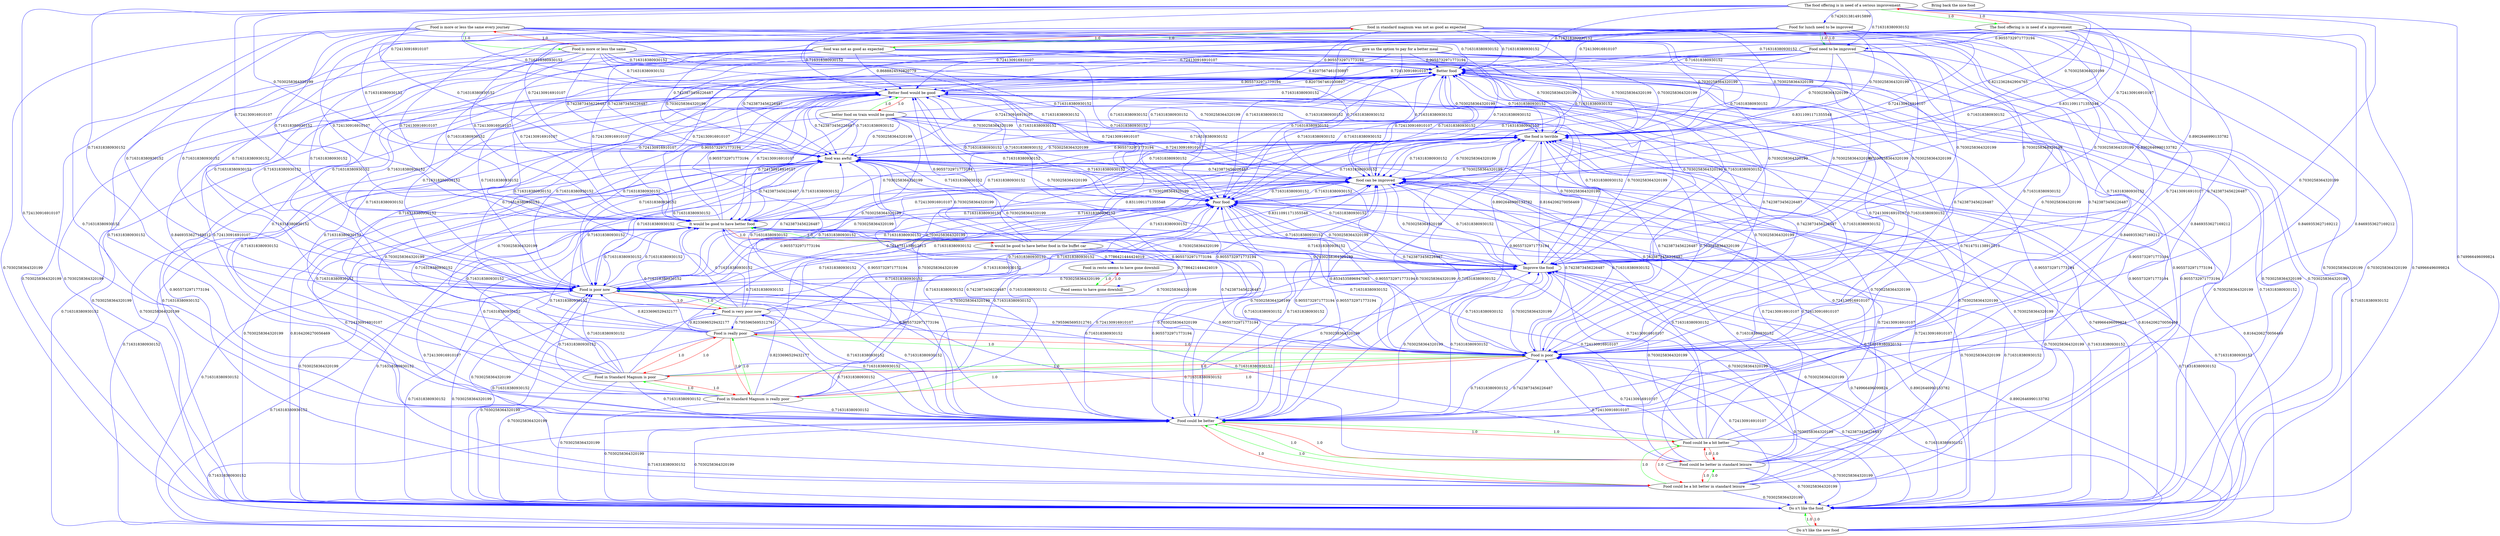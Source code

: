 digraph rawGraph {
"Better food";"Better food would be good";"Bring back the nice food";"Do n't like the new food";"Do n't like the food";"Food could be a bit better in standard leisure";"Food could be better in standard leisure";"Food could be better";"Food could be a bit better";"Food for lunch need to be improved";"Food need to be improved";"Food in Standard Magnum is really poor";"Food in Standard Magnum is poor";"Food is poor";"Food is really poor";"Food in resto seems to have gone downhill";"Food seems to have gone downhill";"Food is more or less the same every journey";"Food is more or less the same";"Food is very poor now";"Food is poor now";"Improve the food";"It would be good to have better food in the buffet car";"It would be good to have better food";"Poor food";"The food offering is in need of a serious improvement";"The food offering is in need of a improvement";"better food on train would be good";"food can be improved";"food in standard magnum was not as good as expected";"food was not as good as expected";"food was awful";"give us the option to pay for a better meal";"the food is terrible";"Better food would be good" -> "Better food" [label=0.9055732971773194] [color=blue]
"Better food" -> "Better food would be good" [label=0.8207567461030897] [color=blue]
"Do n't like the new food" -> "Do n't like the food" [label=1.0] [color=green]
"Do n't like the food" -> "Do n't like the new food" [label=1.0] [color=red]
"Food could be a bit better in standard leisure" -> "Food could be better in standard leisure" [label=1.0] [color=green]
"Food could be better in standard leisure" -> "Food could be better" [label=1.0] [color=green]
"Food could be a bit better in standard leisure" -> "Food could be a bit better" [label=1.0] [color=green]
"Food could be a bit better" -> "Food could be better" [label=1.0] [color=green]
"Food could be a bit better in standard leisure" -> "Food could be better" [label=1.0] [color=green]
"Food could be better in standard leisure" -> "Food could be a bit better in standard leisure" [label=1.0] [color=red]
"Food could be better in standard leisure" -> "Food could be a bit better" [label=1.0] [color=red]
"Food could be better" -> "Food could be a bit better in standard leisure" [label=1.0] [color=red]
"Food could be better" -> "Food could be better in standard leisure" [label=1.0] [color=red]
"Food could be better" -> "Food could be a bit better" [label=1.0] [color=red]
"Food could be a bit better" -> "Food could be a bit better in standard leisure" [label=1.0] [color=red]
"Food could be a bit better" -> "Food could be better in standard leisure" [label=1.0] [color=red]
"Food could be better" -> "Better food would be good" [label=0.9055732971773194] [color=blue]
"Better food would be good" -> "Food could be better" [label=0.9055732971773194] [color=blue]
"Food could be better" -> "Better food" [label=0.9055732971773194] [color=blue]
"Better food" -> "Food could be better" [label=0.7614751138912013] [color=blue]
"Food could be a bit better in standard leisure" -> "Better food would be good" [label=0.9055732971773194] [color=blue]
"Food could be a bit better in standard leisure" -> "Better food" [label=0.9055732971773194] [color=blue]
"Food could be better in standard leisure" -> "Better food would be good" [label=0.9055732971773194] [color=blue]
"Food could be better in standard leisure" -> "Better food" [label=0.9055732971773194] [color=blue]
"Food could be a bit better" -> "Better food would be good" [label=0.9055732971773194] [color=blue]
"Food could be a bit better" -> "Better food" [label=0.9055732971773194] [color=blue]
"Food for lunch need to be improved" -> "Food need to be improved" [label=1.0] [color=green]
"Food need to be improved" -> "Food for lunch need to be improved" [label=1.0] [color=red]
"Food need to be improved" -> "Food could be better" [label=0.8469353627169212] [color=blue]
"Food for lunch need to be improved" -> "Food could be better" [label=0.8469353627169212] [color=blue]
"Food in Standard Magnum is really poor" -> "Food in Standard Magnum is poor" [label=1.0] [color=green]
"Food in Standard Magnum is poor" -> "Food is poor" [label=1.0] [color=green]
"Food in Standard Magnum is really poor" -> "Food is really poor" [label=1.0] [color=green]
"Food is really poor" -> "Food is poor" [label=1.0] [color=green]
"Food in Standard Magnum is really poor" -> "Food is poor" [label=1.0] [color=green]
"Food in Standard Magnum is poor" -> "Food in Standard Magnum is really poor" [label=1.0] [color=red]
"Food in Standard Magnum is poor" -> "Food is really poor" [label=1.0] [color=red]
"Food is poor" -> "Food in Standard Magnum is really poor" [label=1.0] [color=red]
"Food is poor" -> "Food in Standard Magnum is poor" [label=1.0] [color=red]
"Food is poor" -> "Food is really poor" [label=1.0] [color=red]
"Food is really poor" -> "Food in Standard Magnum is really poor" [label=1.0] [color=red]
"Food is really poor" -> "Food in Standard Magnum is poor" [label=1.0] [color=red]
"Food could be better" -> "Food is poor" [label=0.7423873456226487] [color=blue]
"Better food would be good" -> "Food is poor" [label=0.7423873456226487] [color=blue]
"Food need to be improved" -> "Food is poor" [label=0.7423873456226487] [color=blue]
"Food in resto seems to have gone downhill" -> "Food seems to have gone downhill" [label=1.0] [color=green]
"Food seems to have gone downhill" -> "Food in resto seems to have gone downhill" [label=1.0] [color=red]
"Food is more or less the same every journey" -> "Food is more or less the same" [label=1.0] [color=green]
"Food is more or less the same" -> "Food is more or less the same every journey" [label=1.0] [color=red]
"Food is more or less the same" -> "Food is poor" [label=0.7423873456226487] [color=blue]
"Food is very poor now" -> "Food is poor now" [label=1.0] [color=green]
"Food is poor now" -> "Food is very poor now" [label=1.0] [color=red]
"Food is poor" -> "Food is poor now" [label=0.7955965695312761] [color=blue]
"Food is poor now" -> "Food is poor" [label=0.9055732971773194] [color=blue]
"Food is really poor" -> "Food is very poor now" [label=0.8233696529432177] [color=blue]
"Food is very poor now" -> "Food is really poor" [label=0.7955965695312761] [color=blue]
"Improve the food" -> "Do n't like the food" [label=0.749966496099824] [color=blue]
"Do n't like the food" -> "Improve the food" [label=0.8902646990133782] [color=blue]
"It would be good to have better food in the buffet car" -> "It would be good to have better food" [label=1.0] [color=green]
"It would be good to have better food" -> "It would be good to have better food in the buffet car" [label=1.0] [color=red]
"Food could be better" -> "It would be good to have better food" [label=0.724130916910107] [color=blue]
"It would be good to have better food" -> "Food could be better" [label=0.9055732971773194] [color=blue]
"Better food would be good" -> "It would be good to have better food" [label=0.724130916910107] [color=blue]
"It would be good to have better food" -> "Better food would be good" [label=0.9055732971773194] [color=blue]
"It would be good to have better food" -> "Better food" [label=0.9055732971773194] [color=blue]
"It would be good to have better food in the buffet car" -> "Food in resto seems to have gone downhill" [label=0.7786421444424019] [color=blue]
"It would be good to have better food" -> "Food is poor" [label=0.7423873456226487] [color=blue]
"Food could be a bit better in standard leisure" -> "It would be good to have better food" [label=0.724130916910107] [color=blue]
"Food could be better in standard leisure" -> "It would be good to have better food" [label=0.724130916910107] [color=blue]
"Food could be a bit better" -> "It would be good to have better food" [label=0.724130916910107] [color=blue]
"Food for lunch need to be improved" -> "It would be good to have better food" [label=0.724130916910107] [color=blue]
"It would be good to have better food in the buffet car" -> "Food could be better" [label=0.9055732971773194] [color=blue]
"It would be good to have better food in the buffet car" -> "Better food would be good" [label=0.9055732971773194] [color=blue]
"Poor food" -> "Food is poor" [label=0.8534535896947065] [color=blue]
"Food is poor" -> "Poor food" [label=0.9055732971773194] [color=blue]
"Food is poor now" -> "Poor food" [label=0.9055732971773194] [color=blue]
"Poor food" -> "Food is poor now" [label=0.7614751138912013] [color=blue]
"The food offering is in need of a serious improvement" -> "The food offering is in need of a improvement" [label=1.0] [color=green]
"The food offering is in need of a improvement" -> "The food offering is in need of a serious improvement" [label=1.0] [color=red]
"The food offering is in need of a improvement" -> "Food could be better" [label=0.8469353627169212] [color=blue]
"The food offering is in need of a improvement" -> "Improve the food" [label=0.8902646990133782] [color=blue]
"The food offering is in need of a improvement" -> "Do n't like the food" [label=0.749966496099824] [color=blue]
"The food offering is in need of a improvement" -> "Food is poor" [label=0.7423873456226487] [color=blue]
"The food offering is in need of a improvement" -> "Food need to be improved" [label=0.9055732971773194] [color=blue]
"The food offering is in need of a serious improvement" -> "Food for lunch need to be improved" [label=0.7426313814915899] [color=blue]
"better food on train would be good" -> "Better food would be good" [label=1.0] [color=green]
"Better food would be good" -> "better food on train would be good" [label=1.0] [color=red]
"better food on train would be good" -> "Food could be better" [label=0.9055732971773194] [color=blue]
"better food on train would be good" -> "It would be good to have better food" [label=0.724130916910107] [color=blue]
"food can be improved" -> "Food could be better" [label=0.9055732971773194] [color=blue]
"Food could be better" -> "food can be improved" [label=0.9055732971773194] [color=blue]
"It would be good to have better food" -> "food can be improved" [label=0.8311091171355548] [color=blue]
"Improve the food" -> "food can be improved" [label=0.716318380930152] [color=blue]
"Food is poor" -> "food can be improved" [label=0.716318380930152] [color=blue]
"food can be improved" -> "Food is poor" [label=0.7423873456226487] [color=blue]
"Better food would be good" -> "food can be improved" [label=0.716318380930152] [color=blue]
"Food is poor now" -> "food can be improved" [label=0.716318380930152] [color=blue]
"Food need to be improved" -> "food can be improved" [label=0.8311091171355548] [color=blue]
"Food is more or less the same" -> "food can be improved" [label=0.716318380930152] [color=blue]
"The food offering is in need of a improvement" -> "food can be improved" [label=0.8311091171355548] [color=blue]
"Food could be a bit better in standard leisure" -> "food can be improved" [label=0.724130916910107] [color=blue]
"Food could be better in standard leisure" -> "food can be improved" [label=0.724130916910107] [color=blue]
"Food could be a bit better" -> "food can be improved" [label=0.724130916910107] [color=blue]
"Food for lunch need to be improved" -> "food can be improved" [label=0.724130916910107] [color=blue]
"It would be good to have better food in the buffet car" -> "food can be improved" [label=0.8311091171355548] [color=blue]
"better food on train would be good" -> "food can be improved" [label=0.724130916910107] [color=blue]
"food in standard magnum was not as good as expected" -> "food was not as good as expected" [label=1.0] [color=green]
"food was not as good as expected" -> "food in standard magnum was not as good as expected" [label=1.0] [color=red]
"food was not as good as expected" -> "Food could be better" [label=0.8469353627169212] [color=blue]
"food was not as good as expected" -> "food can be improved" [label=0.716318380930152] [color=blue]
"food was not as good as expected" -> "Food is poor" [label=0.7423873456226487] [color=blue]
"food was not as good as expected" -> "Better food would be good" [label=0.8688824532820779] [color=blue]
"food was not as good as expected" -> "Better food" [label=0.9055732971773194] [color=blue]
"Food could be better" -> "food was awful" [label=0.7423873456226487] [color=blue]
"It would be good to have better food" -> "food was awful" [label=0.7423873456226487] [color=blue]
"food can be improved" -> "food was awful" [label=0.7423873456226487] [color=blue]
"food was awful" -> "food can be improved" [label=0.716318380930152] [color=blue]
"Food is poor" -> "food was awful" [label=0.7423873456226487] [color=blue]
"food was awful" -> "Food is poor" [label=0.7423873456226487] [color=blue]
"Better food would be good" -> "food was awful" [label=0.7423873456226487] [color=blue]
"food was not as good as expected" -> "food was awful" [label=0.7423873456226487] [color=blue]
"Food is poor now" -> "food was awful" [label=0.7423873456226487] [color=blue]
"Food need to be improved" -> "food was awful" [label=0.7423873456226487] [color=blue]
"Food is more or less the same" -> "food was awful" [label=0.7423873456226487] [color=blue]
"The food offering is in need of a improvement" -> "food was awful" [label=0.7423873456226487] [color=blue]
"give us the option to pay for a better meal" -> "Better food would be good" [label=0.8207567461030897] [color=blue]
"give us the option to pay for a better meal" -> "Better food" [label=0.9055732971773194] [color=blue]
"the food is terrible" -> "food can be improved" [label=0.716318380930152] [color=blue]
"the food is terrible" -> "Improve the food" [label=0.8902646990133782] [color=blue]
"Improve the food" -> "the food is terrible" [label=0.8164206270056469] [color=blue]
"the food is terrible" -> "Do n't like the food" [label=0.749966496099824] [color=blue]
"Do n't like the food" -> "the food is terrible" [label=0.8164206270056469] [color=blue]
"the food is terrible" -> "Food is poor" [label=0.7423873456226487] [color=blue]
"the food is terrible" -> "food was awful" [label=0.9055732971773194] [color=blue]
"food was awful" -> "the food is terrible" [label=0.7030258364320199] [color=blue]
"The food offering is in need of a improvement" -> "the food is terrible" [label=0.8212362842904765] [color=blue]
"Better food" -> "It would be good to have better food" [label=0.724130916910107] [color=blue]
"Better food" -> "food can be improved" [label=0.724130916910107] [color=blue]
"Better food" -> "food was awful" [label=0.724130916910107] [color=blue]
"Better food" -> "Food is poor" [label=0.724130916910107] [color=blue]
"Better food would be good" -> "Food is poor now" [label=0.716318380930152] [color=blue]
"Better food would be good" -> "Poor food" [label=0.716318380930152] [color=blue]
"Better food would be good" -> "the food is terrible" [label=0.7030258364320199] [color=blue]
"Do n't like the new food" -> "Improve the food" [label=0.8902646990133782] [color=blue]
"Do n't like the new food" -> "the food is terrible" [label=0.8164206270056469] [color=blue]
"Do n't like the food" -> "food can be improved" [label=0.716318380930152] [color=blue]
"Do n't like the food" -> "food was awful" [label=0.8164206270056469] [color=blue]
"Do n't like the food" -> "Food is poor" [label=0.7423873456226487] [color=blue]
"Food could be a bit better in standard leisure" -> "Food is poor now" [label=0.716318380930152] [color=blue]
"Food could be a bit better in standard leisure" -> "Poor food" [label=0.716318380930152] [color=blue]
"Food could be a bit better in standard leisure" -> "the food is terrible" [label=0.7030258364320199] [color=blue]
"Food could be a bit better in standard leisure" -> "food was awful" [label=0.724130916910107] [color=blue]
"Food could be a bit better in standard leisure" -> "Food is poor" [label=0.724130916910107] [color=blue]
"Food could be better in standard leisure" -> "Food is poor now" [label=0.716318380930152] [color=blue]
"Food could be better in standard leisure" -> "Poor food" [label=0.716318380930152] [color=blue]
"Food could be better in standard leisure" -> "the food is terrible" [label=0.7030258364320199] [color=blue]
"Food could be better in standard leisure" -> "food was awful" [label=0.724130916910107] [color=blue]
"Food could be better in standard leisure" -> "Food is poor" [label=0.724130916910107] [color=blue]
"Food could be better" -> "Food is poor now" [label=0.716318380930152] [color=blue]
"Food could be better" -> "Poor food" [label=0.716318380930152] [color=blue]
"Food could be better" -> "the food is terrible" [label=0.7030258364320199] [color=blue]
"Food could be a bit better" -> "Food is poor now" [label=0.716318380930152] [color=blue]
"Food could be a bit better" -> "Poor food" [label=0.716318380930152] [color=blue]
"Food could be a bit better" -> "the food is terrible" [label=0.7030258364320199] [color=blue]
"Food could be a bit better" -> "food was awful" [label=0.724130916910107] [color=blue]
"Food could be a bit better" -> "Food is poor" [label=0.724130916910107] [color=blue]
"Food for lunch need to be improved" -> "Better food would be good" [label=0.724130916910107] [color=blue]
"Food for lunch need to be improved" -> "Food is poor now" [label=0.716318380930152] [color=blue]
"Food for lunch need to be improved" -> "Better food" [label=0.724130916910107] [color=blue]
"Food for lunch need to be improved" -> "Poor food" [label=0.716318380930152] [color=blue]
"Food for lunch need to be improved" -> "the food is terrible" [label=0.7030258364320199] [color=blue]
"Food for lunch need to be improved" -> "food was awful" [label=0.724130916910107] [color=blue]
"Food for lunch need to be improved" -> "Food is poor" [label=0.724130916910107] [color=blue]
"Food need to be improved" -> "It would be good to have better food" [label=0.724130916910107] [color=blue]
"Food need to be improved" -> "Better food would be good" [label=0.724130916910107] [color=blue]
"Food need to be improved" -> "Food is poor now" [label=0.716318380930152] [color=blue]
"Food need to be improved" -> "Better food" [label=0.716318380930152] [color=blue]
"Food need to be improved" -> "Poor food" [label=0.716318380930152] [color=blue]
"Food need to be improved" -> "the food is terrible" [label=0.7030258364320199] [color=blue]
"Food in Standard Magnum is really poor" -> "food can be improved" [label=0.716318380930152] [color=blue]
"Food in Standard Magnum is really poor" -> "Food is very poor now" [label=0.8233696529432177] [color=blue]
"Food in Standard Magnum is really poor" -> "Food is poor now" [label=0.716318380930152] [color=blue]
"Food in Standard Magnum is really poor" -> "Poor food" [label=0.716318380930152] [color=blue]
"Food in Standard Magnum is really poor" -> "food was awful" [label=0.716318380930152] [color=blue]
"Food in Standard Magnum is poor" -> "food can be improved" [label=0.716318380930152] [color=blue]
"Food in Standard Magnum is poor" -> "Food is poor now" [label=0.716318380930152] [color=blue]
"Food in Standard Magnum is poor" -> "Poor food" [label=0.716318380930152] [color=blue]
"Food in Standard Magnum is poor" -> "food was awful" [label=0.716318380930152] [color=blue]
"Food is poor" -> "Food could be better" [label=0.716318380930152] [color=blue]
"Food is poor" -> "the food is terrible" [label=0.7030258364320199] [color=blue]
"Food is really poor" -> "Food could be better" [label=0.716318380930152] [color=blue]
"Food is really poor" -> "food can be improved" [label=0.716318380930152] [color=blue]
"Food is really poor" -> "Food is poor now" [label=0.8233696529432177] [color=blue]
"Food is really poor" -> "Poor food" [label=0.716318380930152] [color=blue]
"Food is really poor" -> "the food is terrible" [label=0.7030258364320199] [color=blue]
"Food is really poor" -> "food was awful" [label=0.7030258364320199] [color=blue]
"Food is more or less the same every journey" -> "food can be improved" [label=0.716318380930152] [color=blue]
"Food is more or less the same every journey" -> "food was awful" [label=0.716318380930152] [color=blue]
"Food is more or less the same every journey" -> "Food is poor" [label=0.716318380930152] [color=blue]
"Food is more or less the same" -> "Food could be better" [label=0.716318380930152] [color=blue]
"Food is more or less the same" -> "Food is poor now" [label=0.716318380930152] [color=blue]
"Food is more or less the same" -> "Poor food" [label=0.716318380930152] [color=blue]
"Food is more or less the same" -> "the food is terrible" [label=0.7030258364320199] [color=blue]
"Food is very poor now" -> "Food could be better" [label=0.716318380930152] [color=blue]
"Food is very poor now" -> "food can be improved" [label=0.716318380930152] [color=blue]
"Food is very poor now" -> "Poor food" [label=0.716318380930152] [color=blue]
"Food is very poor now" -> "the food is terrible" [label=0.7030258364320199] [color=blue]
"Food is very poor now" -> "food was awful" [label=0.716318380930152] [color=blue]
"Food is very poor now" -> "Food is poor" [label=0.716318380930152] [color=blue]
"Food is poor now" -> "Food could be better" [label=0.716318380930152] [color=blue]
"Food is poor now" -> "the food is terrible" [label=0.7030258364320199] [color=blue]
"Improve the food" -> "Food could be better" [label=0.716318380930152] [color=blue]
"Improve the food" -> "food was awful" [label=0.716318380930152] [color=blue]
"Improve the food" -> "Food is poor" [label=0.716318380930152] [color=blue]
"It would be good to have better food in the buffet car" -> "Food is poor now" [label=0.716318380930152] [color=blue]
"It would be good to have better food in the buffet car" -> "Better food" [label=0.716318380930152] [color=blue]
"It would be good to have better food in the buffet car" -> "Food seems to have gone downhill" [label=0.7786421444424019] [color=blue]
"It would be good to have better food in the buffet car" -> "Poor food" [label=0.716318380930152] [color=blue]
"It would be good to have better food in the buffet car" -> "the food is terrible" [label=0.7030258364320199] [color=blue]
"It would be good to have better food in the buffet car" -> "food was awful" [label=0.7030258364320199] [color=blue]
"It would be good to have better food in the buffet car" -> "Food is poor" [label=0.7030258364320199] [color=blue]
"It would be good to have better food" -> "Food is poor now" [label=0.716318380930152] [color=blue]
"It would be good to have better food" -> "Poor food" [label=0.716318380930152] [color=blue]
"It would be good to have better food" -> "the food is terrible" [label=0.7030258364320199] [color=blue]
"Poor food" -> "Food could be better" [label=0.716318380930152] [color=blue]
"Poor food" -> "food can be improved" [label=0.716318380930152] [color=blue]
"Poor food" -> "the food is terrible" [label=0.7030258364320199] [color=blue]
"Poor food" -> "food was awful" [label=0.7030258364320199] [color=blue]
"The food offering is in need of a serious improvement" -> "It would be good to have better food" [label=0.724130916910107] [color=blue]
"The food offering is in need of a serious improvement" -> "Food could be better" [label=0.724130916910107] [color=blue]
"The food offering is in need of a serious improvement" -> "food can be improved" [label=0.724130916910107] [color=blue]
"The food offering is in need of a serious improvement" -> "Improve the food" [label=0.8902646990133782] [color=blue]
"The food offering is in need of a serious improvement" -> "Food is poor" [label=0.7030258364320199] [color=blue]
"The food offering is in need of a serious improvement" -> "Do n't like the food" [label=0.749966496099824] [color=blue]
"The food offering is in need of a serious improvement" -> "Better food would be good" [label=0.724130916910107] [color=blue]
"The food offering is in need of a serious improvement" -> "Food is poor now" [label=0.716318380930152] [color=blue]
"The food offering is in need of a serious improvement" -> "Better food" [label=0.716318380930152] [color=blue]
"The food offering is in need of a serious improvement" -> "Food need to be improved" [label=0.716318380930152] [color=blue]
"The food offering is in need of a serious improvement" -> "Poor food" [label=0.716318380930152] [color=blue]
"The food offering is in need of a serious improvement" -> "the food is terrible" [label=0.7030258364320199] [color=blue]
"The food offering is in need of a serious improvement" -> "food was awful" [label=0.7030258364320199] [color=blue]
"The food offering is in need of a improvement" -> "It would be good to have better food" [label=0.724130916910107] [color=blue]
"The food offering is in need of a improvement" -> "Better food would be good" [label=0.724130916910107] [color=blue]
"The food offering is in need of a improvement" -> "Food is poor now" [label=0.716318380930152] [color=blue]
"The food offering is in need of a improvement" -> "Better food" [label=0.716318380930152] [color=blue]
"The food offering is in need of a improvement" -> "Poor food" [label=0.716318380930152] [color=blue]
"better food on train would be good" -> "Food is poor" [label=0.7030258364320199] [color=blue]
"better food on train would be good" -> "Food is poor now" [label=0.716318380930152] [color=blue]
"better food on train would be good" -> "Better food" [label=0.716318380930152] [color=blue]
"better food on train would be good" -> "Poor food" [label=0.716318380930152] [color=blue]
"better food on train would be good" -> "the food is terrible" [label=0.7030258364320199] [color=blue]
"better food on train would be good" -> "food was awful" [label=0.7030258364320199] [color=blue]
"food can be improved" -> "It would be good to have better food" [label=0.724130916910107] [color=blue]
"food can be improved" -> "Better food would be good" [label=0.724130916910107] [color=blue]
"food can be improved" -> "Food is poor now" [label=0.716318380930152] [color=blue]
"food can be improved" -> "Better food" [label=0.716318380930152] [color=blue]
"food can be improved" -> "Poor food" [label=0.716318380930152] [color=blue]
"food can be improved" -> "the food is terrible" [label=0.7030258364320199] [color=blue]
"food in standard magnum was not as good as expected" -> "Food could be better" [label=0.8469353627169212] [color=blue]
"food in standard magnum was not as good as expected" -> "food can be improved" [label=0.716318380930152] [color=blue]
"food in standard magnum was not as good as expected" -> "Food is poor" [label=0.716318380930152] [color=blue]
"food in standard magnum was not as good as expected" -> "Better food would be good" [label=0.716318380930152] [color=blue]
"food in standard magnum was not as good as expected" -> "Better food" [label=0.716318380930152] [color=blue]
"food in standard magnum was not as good as expected" -> "food was awful" [label=0.716318380930152] [color=blue]
"food was not as good as expected" -> "It would be good to have better food" [label=0.724130916910107] [color=blue]
"food was not as good as expected" -> "Food is poor now" [label=0.716318380930152] [color=blue]
"food was not as good as expected" -> "Poor food" [label=0.716318380930152] [color=blue]
"food was not as good as expected" -> "the food is terrible" [label=0.7030258364320199] [color=blue]
"food was awful" -> "Food could be better" [label=0.716318380930152] [color=blue]
"food was awful" -> "It would be good to have better food" [label=0.716318380930152] [color=blue]
"food was awful" -> "Improve the food" [label=0.7030258364320199] [color=blue]
"food was awful" -> "Do n't like the food" [label=0.7030258364320199] [color=blue]
"food was awful" -> "Better food would be good" [label=0.716318380930152] [color=blue]
"food was awful" -> "Food is poor now" [label=0.716318380930152] [color=blue]
"food was awful" -> "Better food" [label=0.716318380930152] [color=blue]
"food was awful" -> "Poor food" [label=0.716318380930152] [color=blue]
"give us the option to pay for a better meal" -> "Food could be better" [label=0.724130916910107] [color=blue]
"give us the option to pay for a better meal" -> "It would be good to have better food" [label=0.724130916910107] [color=blue]
"give us the option to pay for a better meal" -> "food can be improved" [label=0.716318380930152] [color=blue]
"give us the option to pay for a better meal" -> "Food is poor" [label=0.7030258364320199] [color=blue]
"give us the option to pay for a better meal" -> "Food is poor now" [label=0.716318380930152] [color=blue]
"give us the option to pay for a better meal" -> "Poor food" [label=0.716318380930152] [color=blue]
"give us the option to pay for a better meal" -> "the food is terrible" [label=0.7030258364320199] [color=blue]
"give us the option to pay for a better meal" -> "food was awful" [label=0.7030258364320199] [color=blue]
"the food is terrible" -> "Food could be better" [label=0.716318380930152] [color=blue]
"the food is terrible" -> "It would be good to have better food" [label=0.716318380930152] [color=blue]
"the food is terrible" -> "Better food would be good" [label=0.716318380930152] [color=blue]
"the food is terrible" -> "Food is poor now" [label=0.716318380930152] [color=blue]
"the food is terrible" -> "Better food" [label=0.716318380930152] [color=blue]
"the food is terrible" -> "Poor food" [label=0.716318380930152] [color=blue]
"Better food" -> "Improve the food" [label=0.7030258364320199] [color=blue]
"Better food" -> "Do n't like the food" [label=0.7030258364320199] [color=blue]
"Better food" -> "Food is poor now" [label=0.716318380930152] [color=blue]
"Better food" -> "Poor food" [label=0.716318380930152] [color=blue]
"Better food" -> "the food is terrible" [label=0.7030258364320199] [color=blue]
"Better food would be good" -> "Improve the food" [label=0.7030258364320199] [color=blue]
"Better food would be good" -> "Do n't like the food" [label=0.7030258364320199] [color=blue]
"Do n't like the new food" -> "It would be good to have better food" [label=0.716318380930152] [color=blue]
"Do n't like the new food" -> "Food could be better" [label=0.716318380930152] [color=blue]
"Do n't like the new food" -> "food can be improved" [label=0.716318380930152] [color=blue]
"Do n't like the new food" -> "Food is poor" [label=0.716318380930152] [color=blue]
"Do n't like the new food" -> "Better food would be good" [label=0.716318380930152] [color=blue]
"Do n't like the new food" -> "Food is poor now" [label=0.716318380930152] [color=blue]
"Do n't like the new food" -> "Better food" [label=0.716318380930152] [color=blue]
"Do n't like the new food" -> "Poor food" [label=0.716318380930152] [color=blue]
"Do n't like the new food" -> "food was awful" [label=0.716318380930152] [color=blue]
"Do n't like the food" -> "Food could be better" [label=0.716318380930152] [color=blue]
"Do n't like the food" -> "It would be good to have better food" [label=0.716318380930152] [color=blue]
"Do n't like the food" -> "Better food would be good" [label=0.716318380930152] [color=blue]
"Do n't like the food" -> "Food is poor now" [label=0.716318380930152] [color=blue]
"Do n't like the food" -> "Better food" [label=0.716318380930152] [color=blue]
"Do n't like the food" -> "Poor food" [label=0.716318380930152] [color=blue]
"Food could be a bit better in standard leisure" -> "Improve the food" [label=0.7030258364320199] [color=blue]
"Food could be a bit better in standard leisure" -> "Do n't like the food" [label=0.7030258364320199] [color=blue]
"Food could be better in standard leisure" -> "Improve the food" [label=0.7030258364320199] [color=blue]
"Food could be better in standard leisure" -> "Do n't like the food" [label=0.7030258364320199] [color=blue]
"Food could be better" -> "Improve the food" [label=0.7030258364320199] [color=blue]
"Food could be better" -> "Do n't like the food" [label=0.7030258364320199] [color=blue]
"Food could be a bit better" -> "Improve the food" [label=0.7030258364320199] [color=blue]
"Food could be a bit better" -> "Do n't like the food" [label=0.7030258364320199] [color=blue]
"Food for lunch need to be improved" -> "Improve the food" [label=0.7030258364320199] [color=blue]
"Food for lunch need to be improved" -> "Do n't like the food" [label=0.7030258364320199] [color=blue]
"Food need to be improved" -> "Improve the food" [label=0.7030258364320199] [color=blue]
"Food need to be improved" -> "Do n't like the food" [label=0.7030258364320199] [color=blue]
"Food in Standard Magnum is really poor" -> "Food could be better" [label=0.716318380930152] [color=blue]
"Food in Standard Magnum is really poor" -> "It would be good to have better food" [label=0.716318380930152] [color=blue]
"Food in Standard Magnum is really poor" -> "Improve the food" [label=0.7030258364320199] [color=blue]
"Food in Standard Magnum is really poor" -> "Do n't like the food" [label=0.7030258364320199] [color=blue]
"Food in Standard Magnum is really poor" -> "Better food would be good" [label=0.716318380930152] [color=blue]
"Food in Standard Magnum is really poor" -> "Better food" [label=0.716318380930152] [color=blue]
"Food in Standard Magnum is really poor" -> "the food is terrible" [label=0.7030258364320199] [color=blue]
"Food in Standard Magnum is poor" -> "Food could be better" [label=0.716318380930152] [color=blue]
"Food in Standard Magnum is poor" -> "It would be good to have better food" [label=0.716318380930152] [color=blue]
"Food in Standard Magnum is poor" -> "Improve the food" [label=0.7030258364320199] [color=blue]
"Food in Standard Magnum is poor" -> "Do n't like the food" [label=0.7030258364320199] [color=blue]
"Food in Standard Magnum is poor" -> "Better food would be good" [label=0.716318380930152] [color=blue]
"Food in Standard Magnum is poor" -> "Better food" [label=0.716318380930152] [color=blue]
"Food in Standard Magnum is poor" -> "the food is terrible" [label=0.7030258364320199] [color=blue]
"Food is poor" -> "It would be good to have better food" [label=0.716318380930152] [color=blue]
"Food is poor" -> "Improve the food" [label=0.7030258364320199] [color=blue]
"Food is poor" -> "Do n't like the food" [label=0.7030258364320199] [color=blue]
"Food is poor" -> "Better food would be good" [label=0.716318380930152] [color=blue]
"Food is poor" -> "Better food" [label=0.716318380930152] [color=blue]
"Food is really poor" -> "It would be good to have better food" [label=0.716318380930152] [color=blue]
"Food is really poor" -> "Improve the food" [label=0.7030258364320199] [color=blue]
"Food is really poor" -> "Do n't like the food" [label=0.7030258364320199] [color=blue]
"Food is really poor" -> "Better food would be good" [label=0.716318380930152] [color=blue]
"Food is really poor" -> "Better food" [label=0.716318380930152] [color=blue]
"Food is more or less the same every journey" -> "Food could be better" [label=0.716318380930152] [color=blue]
"Food is more or less the same every journey" -> "It would be good to have better food" [label=0.716318380930152] [color=blue]
"Food is more or less the same every journey" -> "Improve the food" [label=0.7030258364320199] [color=blue]
"Food is more or less the same every journey" -> "Do n't like the food" [label=0.7030258364320199] [color=blue]
"Food is more or less the same every journey" -> "Better food would be good" [label=0.716318380930152] [color=blue]
"Food is more or less the same every journey" -> "Food is poor now" [label=0.716318380930152] [color=blue]
"Food is more or less the same every journey" -> "Better food" [label=0.716318380930152] [color=blue]
"Food is more or less the same every journey" -> "Poor food" [label=0.716318380930152] [color=blue]
"Food is more or less the same every journey" -> "the food is terrible" [label=0.7030258364320199] [color=blue]
"Food is more or less the same" -> "It would be good to have better food" [label=0.716318380930152] [color=blue]
"Food is more or less the same" -> "Improve the food" [label=0.7030258364320199] [color=blue]
"Food is more or less the same" -> "Do n't like the food" [label=0.7030258364320199] [color=blue]
"Food is more or less the same" -> "Better food would be good" [label=0.716318380930152] [color=blue]
"Food is more or less the same" -> "Better food" [label=0.716318380930152] [color=blue]
"Food is very poor now" -> "It would be good to have better food" [label=0.716318380930152] [color=blue]
"Food is very poor now" -> "Improve the food" [label=0.7030258364320199] [color=blue]
"Food is very poor now" -> "Do n't like the food" [label=0.7030258364320199] [color=blue]
"Food is very poor now" -> "Better food would be good" [label=0.716318380930152] [color=blue]
"Food is very poor now" -> "Better food" [label=0.716318380930152] [color=blue]
"Food is poor now" -> "It would be good to have better food" [label=0.716318380930152] [color=blue]
"Food is poor now" -> "Improve the food" [label=0.7030258364320199] [color=blue]
"Food is poor now" -> "Do n't like the food" [label=0.7030258364320199] [color=blue]
"Food is poor now" -> "Better food would be good" [label=0.716318380930152] [color=blue]
"Food is poor now" -> "Better food" [label=0.716318380930152] [color=blue]
"Improve the food" -> "It would be good to have better food" [label=0.716318380930152] [color=blue]
"Improve the food" -> "Better food would be good" [label=0.716318380930152] [color=blue]
"Improve the food" -> "Food is poor now" [label=0.716318380930152] [color=blue]
"Improve the food" -> "Better food" [label=0.716318380930152] [color=blue]
"Improve the food" -> "Poor food" [label=0.716318380930152] [color=blue]
"It would be good to have better food in the buffet car" -> "Improve the food" [label=0.7030258364320199] [color=blue]
"It would be good to have better food in the buffet car" -> "Do n't like the food" [label=0.7030258364320199] [color=blue]
"It would be good to have better food" -> "Improve the food" [label=0.7030258364320199] [color=blue]
"It would be good to have better food" -> "Do n't like the food" [label=0.7030258364320199] [color=blue]
"Poor food" -> "It would be good to have better food" [label=0.716318380930152] [color=blue]
"Poor food" -> "Improve the food" [label=0.7030258364320199] [color=blue]
"Poor food" -> "Do n't like the food" [label=0.7030258364320199] [color=blue]
"Poor food" -> "Better food would be good" [label=0.716318380930152] [color=blue]
"Poor food" -> "Better food" [label=0.716318380930152] [color=blue]
"better food on train would be good" -> "Improve the food" [label=0.7030258364320199] [color=blue]
"better food on train would be good" -> "Do n't like the food" [label=0.7030258364320199] [color=blue]
"food can be improved" -> "Improve the food" [label=0.7030258364320199] [color=blue]
"food can be improved" -> "Do n't like the food" [label=0.7030258364320199] [color=blue]
"food in standard magnum was not as good as expected" -> "It would be good to have better food" [label=0.724130916910107] [color=blue]
"food in standard magnum was not as good as expected" -> "Improve the food" [label=0.7030258364320199] [color=blue]
"food in standard magnum was not as good as expected" -> "Do n't like the food" [label=0.7030258364320199] [color=blue]
"food in standard magnum was not as good as expected" -> "Food is poor now" [label=0.716318380930152] [color=blue]
"food in standard magnum was not as good as expected" -> "Poor food" [label=0.716318380930152] [color=blue]
"food in standard magnum was not as good as expected" -> "the food is terrible" [label=0.7030258364320199] [color=blue]
"food was not as good as expected" -> "Improve the food" [label=0.7030258364320199] [color=blue]
"food was not as good as expected" -> "Do n't like the food" [label=0.7030258364320199] [color=blue]
"give us the option to pay for a better meal" -> "Improve the food" [label=0.7030258364320199] [color=blue]
"give us the option to pay for a better meal" -> "Do n't like the food" [label=0.7030258364320199] [color=blue]
}